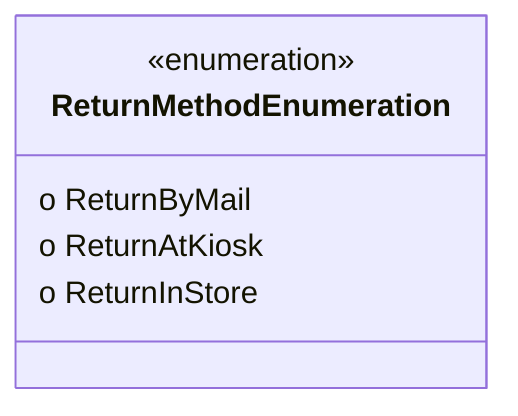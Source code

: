 classDiagram
  class ReturnMethodEnumeration {
<<enumeration>>
  o ReturnByMail
  o ReturnAtKiosk
  o ReturnInStore
 }